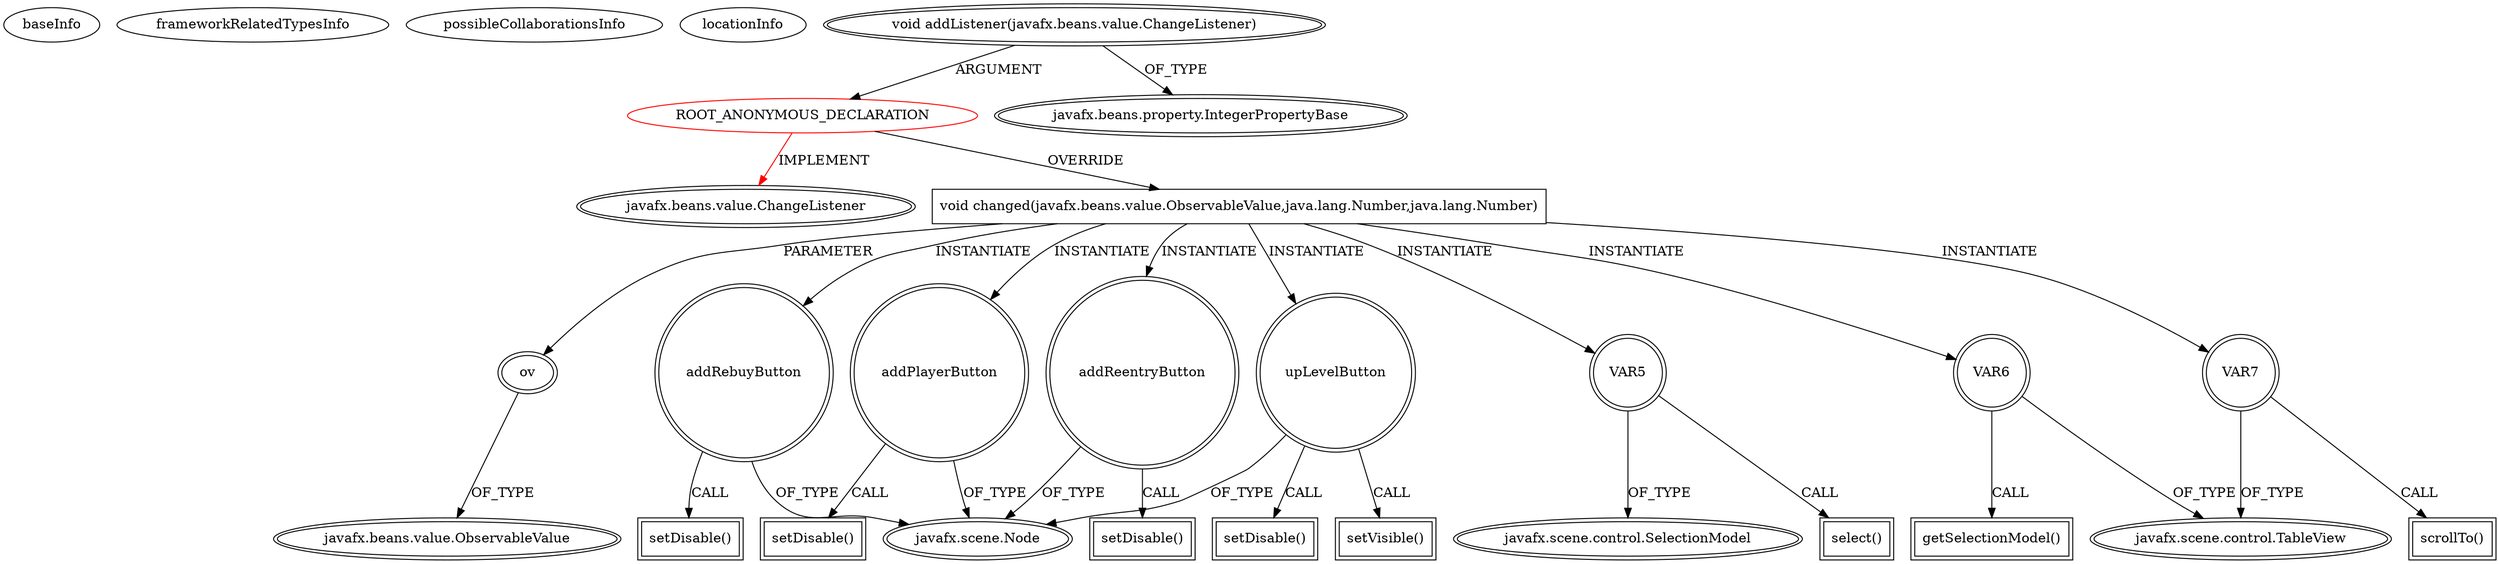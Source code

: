 digraph {
baseInfo[graphId=3028,category="extension_graph",isAnonymous=true,possibleRelation=false]
frameworkRelatedTypesInfo[0="javafx.beans.value.ChangeListener"]
possibleCollaborationsInfo[]
locationInfo[projectName="hock323-eventManager",filePath="/hock323-eventManager/EventManager-master/src/eventManager/controller/pokerTournament/TournamentController.java",contextSignature="void setChangeLevelListener()",graphId="3028"]
0[label="ROOT_ANONYMOUS_DECLARATION",vertexType="ROOT_ANONYMOUS_DECLARATION",isFrameworkType=false,color=red]
1[label="javafx.beans.value.ChangeListener",vertexType="FRAMEWORK_INTERFACE_TYPE",isFrameworkType=true,peripheries=2]
2[label="void addListener(javafx.beans.value.ChangeListener)",vertexType="OUTSIDE_CALL",isFrameworkType=true,peripheries=2]
3[label="javafx.beans.property.IntegerPropertyBase",vertexType="FRAMEWORK_CLASS_TYPE",isFrameworkType=true,peripheries=2]
4[label="void changed(javafx.beans.value.ObservableValue,java.lang.Number,java.lang.Number)",vertexType="OVERRIDING_METHOD_DECLARATION",isFrameworkType=false,shape=box]
5[label="ov",vertexType="PARAMETER_DECLARATION",isFrameworkType=true,peripheries=2]
6[label="javafx.beans.value.ObservableValue",vertexType="FRAMEWORK_INTERFACE_TYPE",isFrameworkType=true,peripheries=2]
7[label="upLevelButton",vertexType="VARIABLE_EXPRESION",isFrameworkType=true,peripheries=2,shape=circle]
9[label="javafx.scene.Node",vertexType="FRAMEWORK_CLASS_TYPE",isFrameworkType=true,peripheries=2]
8[label="setDisable()",vertexType="INSIDE_CALL",isFrameworkType=true,peripheries=2,shape=box]
11[label="setVisible()",vertexType="INSIDE_CALL",isFrameworkType=true,peripheries=2,shape=box]
12[label="addRebuyButton",vertexType="VARIABLE_EXPRESION",isFrameworkType=true,peripheries=2,shape=circle]
13[label="setDisable()",vertexType="INSIDE_CALL",isFrameworkType=true,peripheries=2,shape=box]
15[label="addPlayerButton",vertexType="VARIABLE_EXPRESION",isFrameworkType=true,peripheries=2,shape=circle]
16[label="setDisable()",vertexType="INSIDE_CALL",isFrameworkType=true,peripheries=2,shape=box]
18[label="addReentryButton",vertexType="VARIABLE_EXPRESION",isFrameworkType=true,peripheries=2,shape=circle]
19[label="setDisable()",vertexType="INSIDE_CALL",isFrameworkType=true,peripheries=2,shape=box]
21[label="VAR5",vertexType="VARIABLE_EXPRESION",isFrameworkType=true,peripheries=2,shape=circle]
23[label="javafx.scene.control.SelectionModel",vertexType="FRAMEWORK_CLASS_TYPE",isFrameworkType=true,peripheries=2]
22[label="select()",vertexType="INSIDE_CALL",isFrameworkType=true,peripheries=2,shape=box]
24[label="VAR6",vertexType="VARIABLE_EXPRESION",isFrameworkType=true,peripheries=2,shape=circle]
26[label="javafx.scene.control.TableView",vertexType="FRAMEWORK_CLASS_TYPE",isFrameworkType=true,peripheries=2]
25[label="getSelectionModel()",vertexType="INSIDE_CALL",isFrameworkType=true,peripheries=2,shape=box]
27[label="VAR7",vertexType="VARIABLE_EXPRESION",isFrameworkType=true,peripheries=2,shape=circle]
28[label="scrollTo()",vertexType="INSIDE_CALL",isFrameworkType=true,peripheries=2,shape=box]
0->1[label="IMPLEMENT",color=red]
2->0[label="ARGUMENT"]
2->3[label="OF_TYPE"]
0->4[label="OVERRIDE"]
5->6[label="OF_TYPE"]
4->5[label="PARAMETER"]
4->7[label="INSTANTIATE"]
7->9[label="OF_TYPE"]
7->8[label="CALL"]
7->11[label="CALL"]
4->12[label="INSTANTIATE"]
12->9[label="OF_TYPE"]
12->13[label="CALL"]
4->15[label="INSTANTIATE"]
15->9[label="OF_TYPE"]
15->16[label="CALL"]
4->18[label="INSTANTIATE"]
18->9[label="OF_TYPE"]
18->19[label="CALL"]
4->21[label="INSTANTIATE"]
21->23[label="OF_TYPE"]
21->22[label="CALL"]
4->24[label="INSTANTIATE"]
24->26[label="OF_TYPE"]
24->25[label="CALL"]
4->27[label="INSTANTIATE"]
27->26[label="OF_TYPE"]
27->28[label="CALL"]
}
